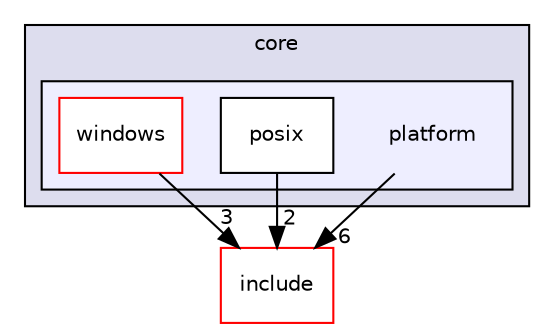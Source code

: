 digraph "onnxruntime/onnxruntime/core/platform" {
  compound=true
  node [ fontsize="10", fontname="Helvetica"];
  edge [ labelfontsize="10", labelfontname="Helvetica"];
  subgraph clusterdir_d53f99a49d07d97f83b643cb8d6238c5 {
    graph [ bgcolor="#ddddee", pencolor="black", label="core" fontname="Helvetica", fontsize="10", URL="dir_d53f99a49d07d97f83b643cb8d6238c5.html"]
  subgraph clusterdir_ea1fec5adcbc89be8516c79ccb696972 {
    graph [ bgcolor="#eeeeff", pencolor="black", label="" URL="dir_ea1fec5adcbc89be8516c79ccb696972.html"];
    dir_ea1fec5adcbc89be8516c79ccb696972 [shape=plaintext label="platform"];
    dir_6105f614d5ca2a0d7dba2519d8f35059 [shape=box label="posix" color="black" fillcolor="white" style="filled" URL="dir_6105f614d5ca2a0d7dba2519d8f35059.html"];
    dir_408c5114752ba67ba3092c749d43705a [shape=box label="windows" color="red" fillcolor="white" style="filled" URL="dir_408c5114752ba67ba3092c749d43705a.html"];
  }
  }
  dir_f44f875884e6b767c5658db22ccaab42 [shape=box label="include" fillcolor="white" style="filled" color="red" URL="dir_f44f875884e6b767c5658db22ccaab42.html"];
  dir_408c5114752ba67ba3092c749d43705a->dir_f44f875884e6b767c5658db22ccaab42 [headlabel="3", labeldistance=1.5 headhref="dir_000043_000008.html"];
  dir_ea1fec5adcbc89be8516c79ccb696972->dir_f44f875884e6b767c5658db22ccaab42 [headlabel="6", labeldistance=1.5 headhref="dir_000041_000008.html"];
  dir_6105f614d5ca2a0d7dba2519d8f35059->dir_f44f875884e6b767c5658db22ccaab42 [headlabel="2", labeldistance=1.5 headhref="dir_000042_000008.html"];
}
